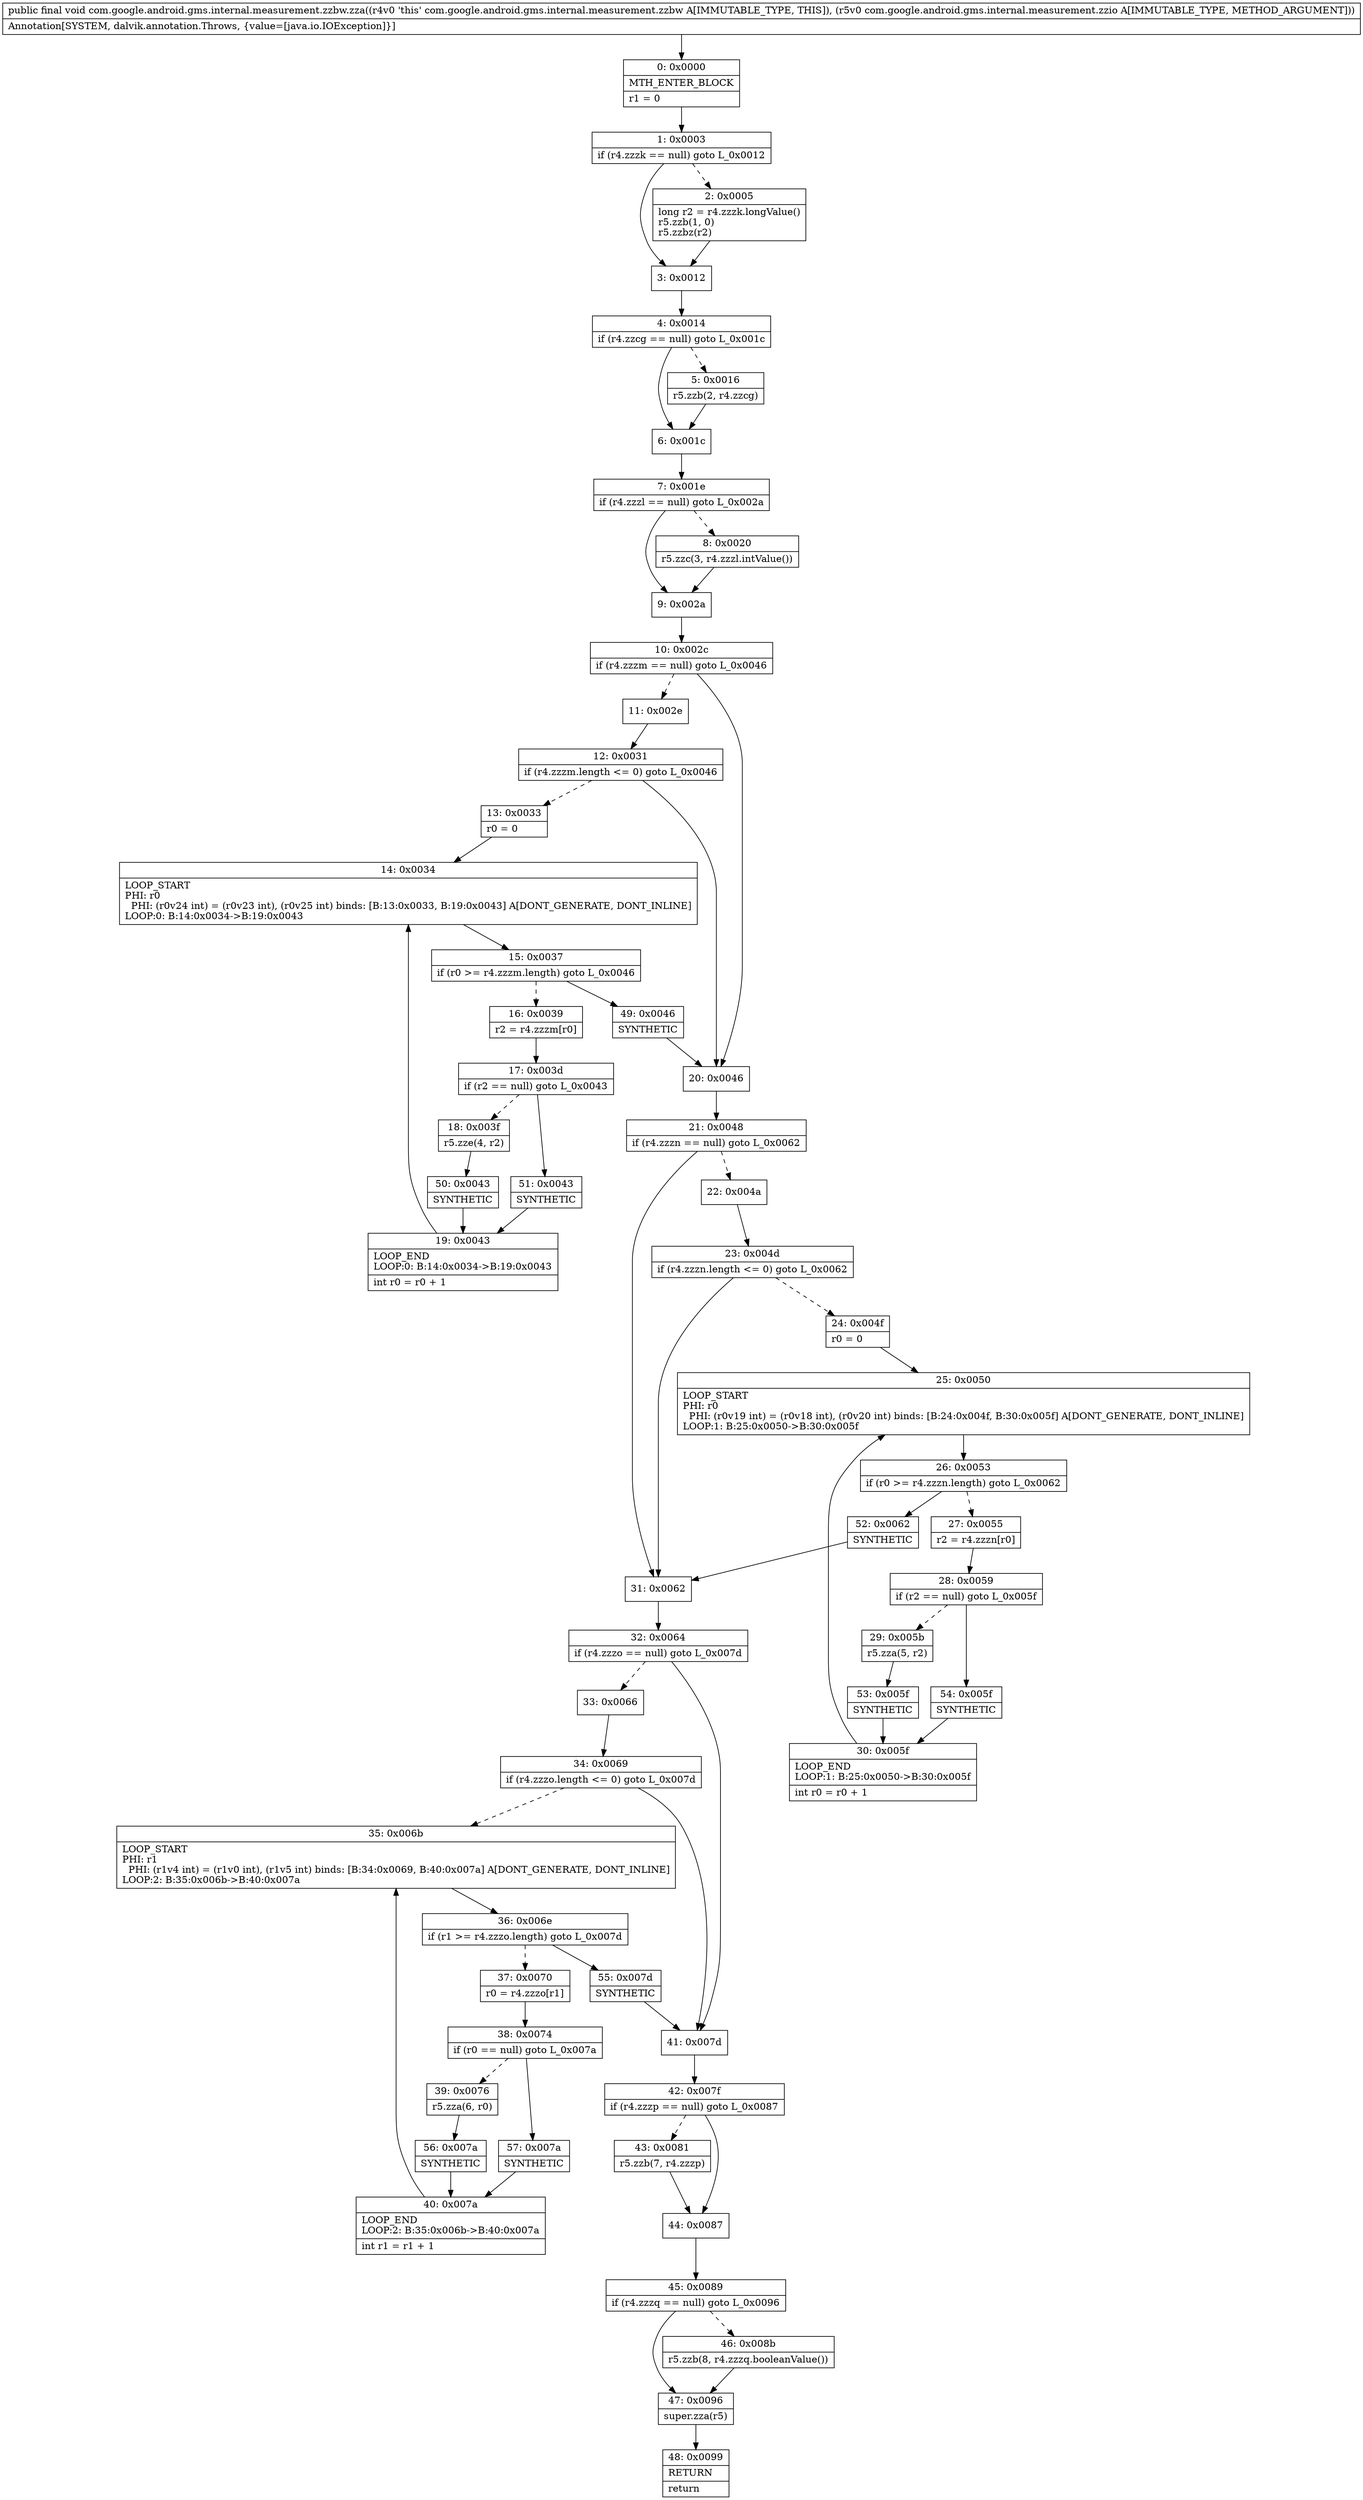 digraph "CFG forcom.google.android.gms.internal.measurement.zzbw.zza(Lcom\/google\/android\/gms\/internal\/measurement\/zzio;)V" {
Node_0 [shape=record,label="{0\:\ 0x0000|MTH_ENTER_BLOCK\l|r1 = 0\l}"];
Node_1 [shape=record,label="{1\:\ 0x0003|if (r4.zzzk == null) goto L_0x0012\l}"];
Node_2 [shape=record,label="{2\:\ 0x0005|long r2 = r4.zzzk.longValue()\lr5.zzb(1, 0)\lr5.zzbz(r2)\l}"];
Node_3 [shape=record,label="{3\:\ 0x0012}"];
Node_4 [shape=record,label="{4\:\ 0x0014|if (r4.zzcg == null) goto L_0x001c\l}"];
Node_5 [shape=record,label="{5\:\ 0x0016|r5.zzb(2, r4.zzcg)\l}"];
Node_6 [shape=record,label="{6\:\ 0x001c}"];
Node_7 [shape=record,label="{7\:\ 0x001e|if (r4.zzzl == null) goto L_0x002a\l}"];
Node_8 [shape=record,label="{8\:\ 0x0020|r5.zzc(3, r4.zzzl.intValue())\l}"];
Node_9 [shape=record,label="{9\:\ 0x002a}"];
Node_10 [shape=record,label="{10\:\ 0x002c|if (r4.zzzm == null) goto L_0x0046\l}"];
Node_11 [shape=record,label="{11\:\ 0x002e}"];
Node_12 [shape=record,label="{12\:\ 0x0031|if (r4.zzzm.length \<= 0) goto L_0x0046\l}"];
Node_13 [shape=record,label="{13\:\ 0x0033|r0 = 0\l}"];
Node_14 [shape=record,label="{14\:\ 0x0034|LOOP_START\lPHI: r0 \l  PHI: (r0v24 int) = (r0v23 int), (r0v25 int) binds: [B:13:0x0033, B:19:0x0043] A[DONT_GENERATE, DONT_INLINE]\lLOOP:0: B:14:0x0034\-\>B:19:0x0043\l}"];
Node_15 [shape=record,label="{15\:\ 0x0037|if (r0 \>= r4.zzzm.length) goto L_0x0046\l}"];
Node_16 [shape=record,label="{16\:\ 0x0039|r2 = r4.zzzm[r0]\l}"];
Node_17 [shape=record,label="{17\:\ 0x003d|if (r2 == null) goto L_0x0043\l}"];
Node_18 [shape=record,label="{18\:\ 0x003f|r5.zze(4, r2)\l}"];
Node_19 [shape=record,label="{19\:\ 0x0043|LOOP_END\lLOOP:0: B:14:0x0034\-\>B:19:0x0043\l|int r0 = r0 + 1\l}"];
Node_20 [shape=record,label="{20\:\ 0x0046}"];
Node_21 [shape=record,label="{21\:\ 0x0048|if (r4.zzzn == null) goto L_0x0062\l}"];
Node_22 [shape=record,label="{22\:\ 0x004a}"];
Node_23 [shape=record,label="{23\:\ 0x004d|if (r4.zzzn.length \<= 0) goto L_0x0062\l}"];
Node_24 [shape=record,label="{24\:\ 0x004f|r0 = 0\l}"];
Node_25 [shape=record,label="{25\:\ 0x0050|LOOP_START\lPHI: r0 \l  PHI: (r0v19 int) = (r0v18 int), (r0v20 int) binds: [B:24:0x004f, B:30:0x005f] A[DONT_GENERATE, DONT_INLINE]\lLOOP:1: B:25:0x0050\-\>B:30:0x005f\l}"];
Node_26 [shape=record,label="{26\:\ 0x0053|if (r0 \>= r4.zzzn.length) goto L_0x0062\l}"];
Node_27 [shape=record,label="{27\:\ 0x0055|r2 = r4.zzzn[r0]\l}"];
Node_28 [shape=record,label="{28\:\ 0x0059|if (r2 == null) goto L_0x005f\l}"];
Node_29 [shape=record,label="{29\:\ 0x005b|r5.zza(5, r2)\l}"];
Node_30 [shape=record,label="{30\:\ 0x005f|LOOP_END\lLOOP:1: B:25:0x0050\-\>B:30:0x005f\l|int r0 = r0 + 1\l}"];
Node_31 [shape=record,label="{31\:\ 0x0062}"];
Node_32 [shape=record,label="{32\:\ 0x0064|if (r4.zzzo == null) goto L_0x007d\l}"];
Node_33 [shape=record,label="{33\:\ 0x0066}"];
Node_34 [shape=record,label="{34\:\ 0x0069|if (r4.zzzo.length \<= 0) goto L_0x007d\l}"];
Node_35 [shape=record,label="{35\:\ 0x006b|LOOP_START\lPHI: r1 \l  PHI: (r1v4 int) = (r1v0 int), (r1v5 int) binds: [B:34:0x0069, B:40:0x007a] A[DONT_GENERATE, DONT_INLINE]\lLOOP:2: B:35:0x006b\-\>B:40:0x007a\l}"];
Node_36 [shape=record,label="{36\:\ 0x006e|if (r1 \>= r4.zzzo.length) goto L_0x007d\l}"];
Node_37 [shape=record,label="{37\:\ 0x0070|r0 = r4.zzzo[r1]\l}"];
Node_38 [shape=record,label="{38\:\ 0x0074|if (r0 == null) goto L_0x007a\l}"];
Node_39 [shape=record,label="{39\:\ 0x0076|r5.zza(6, r0)\l}"];
Node_40 [shape=record,label="{40\:\ 0x007a|LOOP_END\lLOOP:2: B:35:0x006b\-\>B:40:0x007a\l|int r1 = r1 + 1\l}"];
Node_41 [shape=record,label="{41\:\ 0x007d}"];
Node_42 [shape=record,label="{42\:\ 0x007f|if (r4.zzzp == null) goto L_0x0087\l}"];
Node_43 [shape=record,label="{43\:\ 0x0081|r5.zzb(7, r4.zzzp)\l}"];
Node_44 [shape=record,label="{44\:\ 0x0087}"];
Node_45 [shape=record,label="{45\:\ 0x0089|if (r4.zzzq == null) goto L_0x0096\l}"];
Node_46 [shape=record,label="{46\:\ 0x008b|r5.zzb(8, r4.zzzq.booleanValue())\l}"];
Node_47 [shape=record,label="{47\:\ 0x0096|super.zza(r5)\l}"];
Node_48 [shape=record,label="{48\:\ 0x0099|RETURN\l|return\l}"];
Node_49 [shape=record,label="{49\:\ 0x0046|SYNTHETIC\l}"];
Node_50 [shape=record,label="{50\:\ 0x0043|SYNTHETIC\l}"];
Node_51 [shape=record,label="{51\:\ 0x0043|SYNTHETIC\l}"];
Node_52 [shape=record,label="{52\:\ 0x0062|SYNTHETIC\l}"];
Node_53 [shape=record,label="{53\:\ 0x005f|SYNTHETIC\l}"];
Node_54 [shape=record,label="{54\:\ 0x005f|SYNTHETIC\l}"];
Node_55 [shape=record,label="{55\:\ 0x007d|SYNTHETIC\l}"];
Node_56 [shape=record,label="{56\:\ 0x007a|SYNTHETIC\l}"];
Node_57 [shape=record,label="{57\:\ 0x007a|SYNTHETIC\l}"];
MethodNode[shape=record,label="{public final void com.google.android.gms.internal.measurement.zzbw.zza((r4v0 'this' com.google.android.gms.internal.measurement.zzbw A[IMMUTABLE_TYPE, THIS]), (r5v0 com.google.android.gms.internal.measurement.zzio A[IMMUTABLE_TYPE, METHOD_ARGUMENT]))  | Annotation[SYSTEM, dalvik.annotation.Throws, \{value=[java.io.IOException]\}]\l}"];
MethodNode -> Node_0;
Node_0 -> Node_1;
Node_1 -> Node_2[style=dashed];
Node_1 -> Node_3;
Node_2 -> Node_3;
Node_3 -> Node_4;
Node_4 -> Node_5[style=dashed];
Node_4 -> Node_6;
Node_5 -> Node_6;
Node_6 -> Node_7;
Node_7 -> Node_8[style=dashed];
Node_7 -> Node_9;
Node_8 -> Node_9;
Node_9 -> Node_10;
Node_10 -> Node_11[style=dashed];
Node_10 -> Node_20;
Node_11 -> Node_12;
Node_12 -> Node_13[style=dashed];
Node_12 -> Node_20;
Node_13 -> Node_14;
Node_14 -> Node_15;
Node_15 -> Node_16[style=dashed];
Node_15 -> Node_49;
Node_16 -> Node_17;
Node_17 -> Node_18[style=dashed];
Node_17 -> Node_51;
Node_18 -> Node_50;
Node_19 -> Node_14;
Node_20 -> Node_21;
Node_21 -> Node_22[style=dashed];
Node_21 -> Node_31;
Node_22 -> Node_23;
Node_23 -> Node_24[style=dashed];
Node_23 -> Node_31;
Node_24 -> Node_25;
Node_25 -> Node_26;
Node_26 -> Node_27[style=dashed];
Node_26 -> Node_52;
Node_27 -> Node_28;
Node_28 -> Node_29[style=dashed];
Node_28 -> Node_54;
Node_29 -> Node_53;
Node_30 -> Node_25;
Node_31 -> Node_32;
Node_32 -> Node_33[style=dashed];
Node_32 -> Node_41;
Node_33 -> Node_34;
Node_34 -> Node_35[style=dashed];
Node_34 -> Node_41;
Node_35 -> Node_36;
Node_36 -> Node_37[style=dashed];
Node_36 -> Node_55;
Node_37 -> Node_38;
Node_38 -> Node_39[style=dashed];
Node_38 -> Node_57;
Node_39 -> Node_56;
Node_40 -> Node_35;
Node_41 -> Node_42;
Node_42 -> Node_43[style=dashed];
Node_42 -> Node_44;
Node_43 -> Node_44;
Node_44 -> Node_45;
Node_45 -> Node_46[style=dashed];
Node_45 -> Node_47;
Node_46 -> Node_47;
Node_47 -> Node_48;
Node_49 -> Node_20;
Node_50 -> Node_19;
Node_51 -> Node_19;
Node_52 -> Node_31;
Node_53 -> Node_30;
Node_54 -> Node_30;
Node_55 -> Node_41;
Node_56 -> Node_40;
Node_57 -> Node_40;
}


